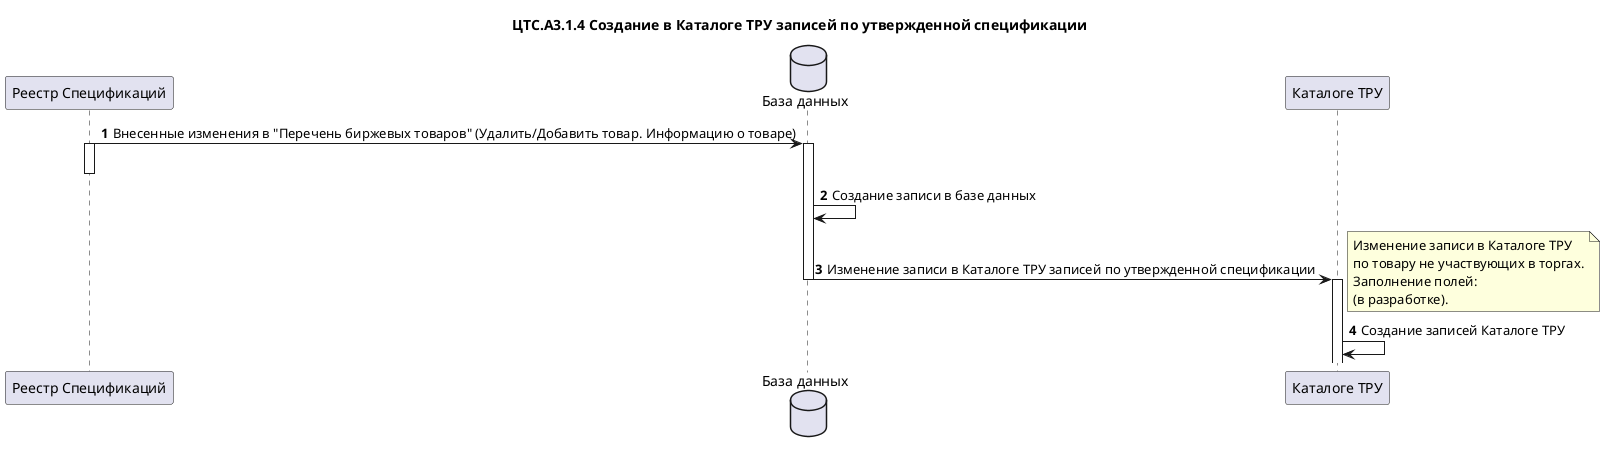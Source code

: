 @startuml "ЦТС.А3.1 Допуск товара к торгам"
title "ЦТС.А3.1.4 Создание в Каталоге ТРУ записей по утвержденной спецификации"
participant "Реестр Спецификаций" as Specification
database "База данных" as Database
participant "Каталоге ТРУ" as Communication

autonumber

Specification->Database: Внесенные изменения в "Перечень биржевых товаров" (Удалить/Добавить товар. Информацию о товаре)
activate Specification
deactivate Specification
activate Database

Database->Database: Создание записи в базе данных

Database->Communication: Изменение записи в Каталоге ТРУ записей по утвержденной спецификации
deactivate Database

activate Communication
note right
    Изменение записи в Каталоге ТРУ 
    по товару не участвующих в торгах.
    Заполнение полей: 
    (в разработке).
end note
Communication->Communication: Создание записей Каталоге ТРУ 
@enduml